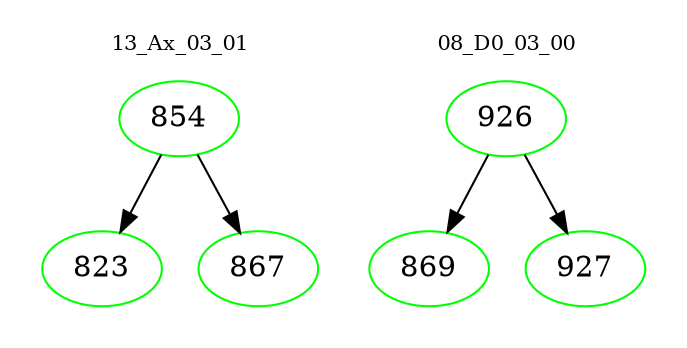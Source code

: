 digraph{
subgraph cluster_0 {
color = white
label = "13_Ax_03_01";
fontsize=10;
T0_854 [label="854", color="green"]
T0_854 -> T0_823 [color="black"]
T0_823 [label="823", color="green"]
T0_854 -> T0_867 [color="black"]
T0_867 [label="867", color="green"]
}
subgraph cluster_1 {
color = white
label = "08_D0_03_00";
fontsize=10;
T1_926 [label="926", color="green"]
T1_926 -> T1_869 [color="black"]
T1_869 [label="869", color="green"]
T1_926 -> T1_927 [color="black"]
T1_927 [label="927", color="green"]
}
}
